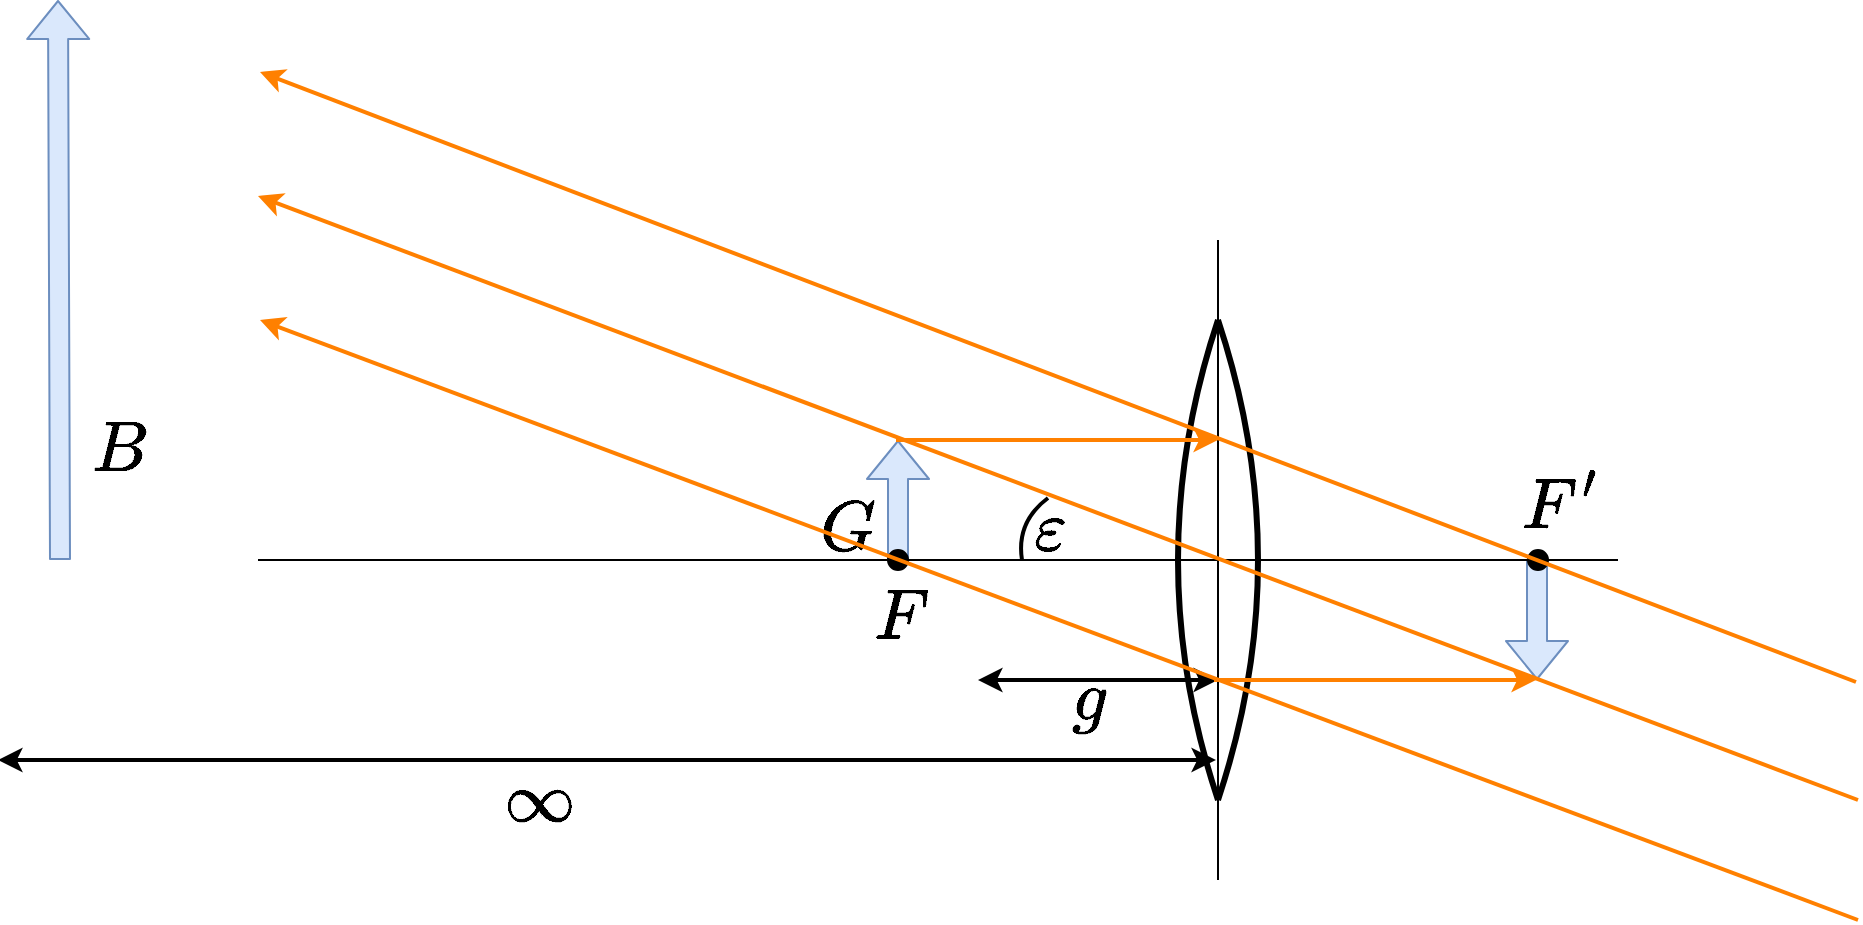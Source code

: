 <mxfile version="17.2.4" type="device"><diagram id="3tDvDmqhQdE-J8vVAmm0" name="Seite-1"><mxGraphModel dx="1409" dy="390" grid="1" gridSize="10" guides="1" tooltips="1" connect="1" arrows="1" fold="1" page="1" pageScale="1" pageWidth="827" pageHeight="1169" math="1" shadow="0"><root><mxCell id="0"/><mxCell id="1" parent="0"/><mxCell id="g5HIsouuFpYoUul8T-ha-3" value="" style="shape=flexArrow;endArrow=classic;html=1;strokeWidth=1;curved=1;fillColor=#dae8fc;strokeColor=#6c8ebf;" edge="1" parent="1"><mxGeometry width="50" height="50" relative="1" as="geometry"><mxPoint x="519.5" y="360" as="sourcePoint"/><mxPoint x="519.5" y="420" as="targetPoint"/></mxGeometry></mxCell><mxCell id="GEFgdalhLNKTZQKOLcyC-1" value="" style="endArrow=none;html=1;curved=1;strokeWidth=3;" parent="1" edge="1"><mxGeometry width="50" height="50" relative="1" as="geometry"><mxPoint x="360" y="480" as="sourcePoint"/><mxPoint x="360" y="240" as="targetPoint"/><Array as="points"><mxPoint x="320" y="360"/></Array></mxGeometry></mxCell><mxCell id="GEFgdalhLNKTZQKOLcyC-2" value="" style="endArrow=none;html=1;curved=1;strokeWidth=3;" parent="1" edge="1"><mxGeometry width="50" height="50" relative="1" as="geometry"><mxPoint x="360" y="480" as="sourcePoint"/><mxPoint x="360" y="240" as="targetPoint"/><Array as="points"><mxPoint x="400" y="360"/></Array></mxGeometry></mxCell><mxCell id="GEFgdalhLNKTZQKOLcyC-3" value="" style="endArrow=none;html=1;strokeWidth=1;curved=1;" parent="1" edge="1"><mxGeometry width="50" height="50" relative="1" as="geometry"><mxPoint x="360" y="520" as="sourcePoint"/><mxPoint x="360" y="200" as="targetPoint"/></mxGeometry></mxCell><mxCell id="GEFgdalhLNKTZQKOLcyC-4" value="" style="endArrow=none;html=1;strokeWidth=1;curved=1;startArrow=none;" parent="1" source="GEFgdalhLNKTZQKOLcyC-10" edge="1"><mxGeometry width="50" height="50" relative="1" as="geometry"><mxPoint x="560" y="360" as="sourcePoint"/><mxPoint x="-120" y="360" as="targetPoint"/></mxGeometry></mxCell><mxCell id="GEFgdalhLNKTZQKOLcyC-5" value="" style="shape=flexArrow;endArrow=classic;html=1;strokeWidth=1;curved=1;fillColor=#dae8fc;strokeColor=#6c8ebf;" parent="1" edge="1"><mxGeometry width="50" height="50" relative="1" as="geometry"><mxPoint x="200" y="360" as="sourcePoint"/><mxPoint x="200" y="300" as="targetPoint"/></mxGeometry></mxCell><mxCell id="GEFgdalhLNKTZQKOLcyC-6" value="" style="endArrow=classic;html=1;strokeWidth=2;curved=1;strokeColor=#FF8000;" parent="1" edge="1"><mxGeometry width="50" height="50" relative="1" as="geometry"><mxPoint x="199" y="300" as="sourcePoint"/><mxPoint x="360" y="300" as="targetPoint"/></mxGeometry></mxCell><mxCell id="GEFgdalhLNKTZQKOLcyC-7" value="" style="ellipse;whiteSpace=wrap;html=1;aspect=fixed;fillColor=#000000;" parent="1" vertex="1"><mxGeometry x="515" y="355" width="10" height="10" as="geometry"/></mxCell><mxCell id="GEFgdalhLNKTZQKOLcyC-9" value="" style="endArrow=none;html=1;strokeWidth=1;curved=1;" parent="1" target="GEFgdalhLNKTZQKOLcyC-7" edge="1"><mxGeometry width="50" height="50" relative="1" as="geometry"><mxPoint x="560" y="360" as="sourcePoint"/><mxPoint x="-120" y="360" as="targetPoint"/></mxGeometry></mxCell><mxCell id="GEFgdalhLNKTZQKOLcyC-10" value="" style="ellipse;whiteSpace=wrap;html=1;aspect=fixed;fillColor=#000000;" parent="1" vertex="1"><mxGeometry x="195" y="355" width="10" height="10" as="geometry"/></mxCell><mxCell id="GEFgdalhLNKTZQKOLcyC-11" value="" style="endArrow=none;html=1;strokeWidth=1;curved=1;startArrow=none;" parent="1" source="GEFgdalhLNKTZQKOLcyC-7" target="GEFgdalhLNKTZQKOLcyC-10" edge="1"><mxGeometry width="50" height="50" relative="1" as="geometry"><mxPoint x="555" y="360" as="sourcePoint"/><mxPoint x="-120" y="360" as="targetPoint"/></mxGeometry></mxCell><mxCell id="GEFgdalhLNKTZQKOLcyC-13" value="" style="endArrow=classic;html=1;strokeWidth=2;curved=1;strokeColor=#FF8000;" parent="1" edge="1"><mxGeometry width="50" height="50" relative="1" as="geometry"><mxPoint x="680" y="480" as="sourcePoint"/><mxPoint x="-120" y="178" as="targetPoint"/></mxGeometry></mxCell><mxCell id="GEFgdalhLNKTZQKOLcyC-14" value="$$F^\prime$$" style="text;html=1;resizable=0;autosize=1;align=center;verticalAlign=middle;points=[];fillColor=none;strokeColor=none;rounded=0;fontSize=30;" parent="1" vertex="1"><mxGeometry x="431" y="313" width="200" height="40" as="geometry"/></mxCell><mxCell id="GEFgdalhLNKTZQKOLcyC-15" value="$$F$$" style="text;html=1;resizable=0;autosize=1;align=center;verticalAlign=middle;points=[];fillColor=none;strokeColor=none;rounded=0;fontSize=30;" parent="1" vertex="1"><mxGeometry x="151" y="369" width="100" height="40" as="geometry"/></mxCell><mxCell id="GEFgdalhLNKTZQKOLcyC-16" value="" style="shape=flexArrow;endArrow=classic;html=1;strokeWidth=1;curved=1;fillColor=#dae8fc;strokeColor=#6c8ebf;" parent="1" edge="1"><mxGeometry width="50" height="50" relative="1" as="geometry"><mxPoint x="-219" y="360" as="sourcePoint"/><mxPoint x="-220" y="80" as="targetPoint"/></mxGeometry></mxCell><mxCell id="GEFgdalhLNKTZQKOLcyC-17" value="$$G$$" style="text;html=1;resizable=0;autosize=1;align=center;verticalAlign=middle;points=[];fillColor=none;strokeColor=none;rounded=0;fontSize=30;" parent="1" vertex="1"><mxGeometry x="120" y="325" width="110" height="40" as="geometry"/></mxCell><mxCell id="GEFgdalhLNKTZQKOLcyC-18" value="$$B$$" style="text;html=1;resizable=0;autosize=1;align=center;verticalAlign=middle;points=[];fillColor=none;strokeColor=none;rounded=0;fontSize=30;" parent="1" vertex="1"><mxGeometry x="-240" y="285" width="100" height="40" as="geometry"/></mxCell><mxCell id="GEFgdalhLNKTZQKOLcyC-19" value="" style="endArrow=classic;startArrow=classic;html=1;fontSize=30;strokeColor=#000000;strokeWidth=2;curved=1;" parent="1" edge="1"><mxGeometry width="50" height="50" relative="1" as="geometry"><mxPoint x="240" y="420" as="sourcePoint"/><mxPoint x="360" y="420" as="targetPoint"/></mxGeometry></mxCell><mxCell id="GEFgdalhLNKTZQKOLcyC-20" value="$$g$$" style="text;html=1;resizable=0;autosize=1;align=center;verticalAlign=middle;points=[];fillColor=none;strokeColor=none;rounded=0;fontSize=30;" parent="1" vertex="1"><mxGeometry x="245" y="409" width="100" height="40" as="geometry"/></mxCell><mxCell id="GEFgdalhLNKTZQKOLcyC-21" value="" style="endArrow=classic;startArrow=classic;html=1;fontSize=30;strokeColor=#000000;strokeWidth=2;curved=1;" parent="1" edge="1"><mxGeometry width="50" height="50" relative="1" as="geometry"><mxPoint x="-250" y="460" as="sourcePoint"/><mxPoint x="359" y="460" as="targetPoint"/></mxGeometry></mxCell><mxCell id="GEFgdalhLNKTZQKOLcyC-22" value="$$\infty$$" style="text;html=1;resizable=0;autosize=1;align=center;verticalAlign=middle;points=[];fillColor=none;strokeColor=none;rounded=0;fontSize=30;" parent="1" vertex="1"><mxGeometry x="-55" y="460" width="150" height="40" as="geometry"/></mxCell><mxCell id="GEFgdalhLNKTZQKOLcyC-23" value="" style="endArrow=none;html=1;fontSize=30;strokeColor=#000000;strokeWidth=2;curved=1;" parent="1" edge="1"><mxGeometry width="50" height="50" relative="1" as="geometry"><mxPoint x="262" y="360" as="sourcePoint"/><mxPoint x="275" y="329" as="targetPoint"/><Array as="points"><mxPoint x="259" y="341"/></Array></mxGeometry></mxCell><mxCell id="GEFgdalhLNKTZQKOLcyC-24" value="$$\varepsilon$$" style="text;html=1;resizable=0;autosize=1;align=center;verticalAlign=middle;points=[];fillColor=none;strokeColor=none;rounded=0;fontSize=30;" parent="1" vertex="1"><mxGeometry x="161" y="325" width="230" height="40" as="geometry"/></mxCell><mxCell id="hk3d-c_noGQr524IqR2d-1" value="" style="endArrow=classic;html=1;strokeWidth=2;curved=1;strokeColor=#FF8000;" parent="1" edge="1"><mxGeometry width="50" height="50" relative="1" as="geometry"><mxPoint x="679" y="421" as="sourcePoint"/><mxPoint x="-119" y="116" as="targetPoint"/></mxGeometry></mxCell><mxCell id="g5HIsouuFpYoUul8T-ha-1" value="" style="endArrow=classic;html=1;strokeWidth=2;curved=1;strokeColor=#FF8000;" edge="1" parent="1"><mxGeometry width="50" height="50" relative="1" as="geometry"><mxPoint x="680" y="540" as="sourcePoint"/><mxPoint x="-119" y="240" as="targetPoint"/></mxGeometry></mxCell><mxCell id="g5HIsouuFpYoUul8T-ha-2" value="" style="endArrow=classic;html=1;strokeWidth=2;curved=1;strokeColor=#FF8000;" edge="1" parent="1"><mxGeometry width="50" height="50" relative="1" as="geometry"><mxPoint x="358" y="420" as="sourcePoint"/><mxPoint x="519" y="420" as="targetPoint"/></mxGeometry></mxCell></root></mxGraphModel></diagram></mxfile>